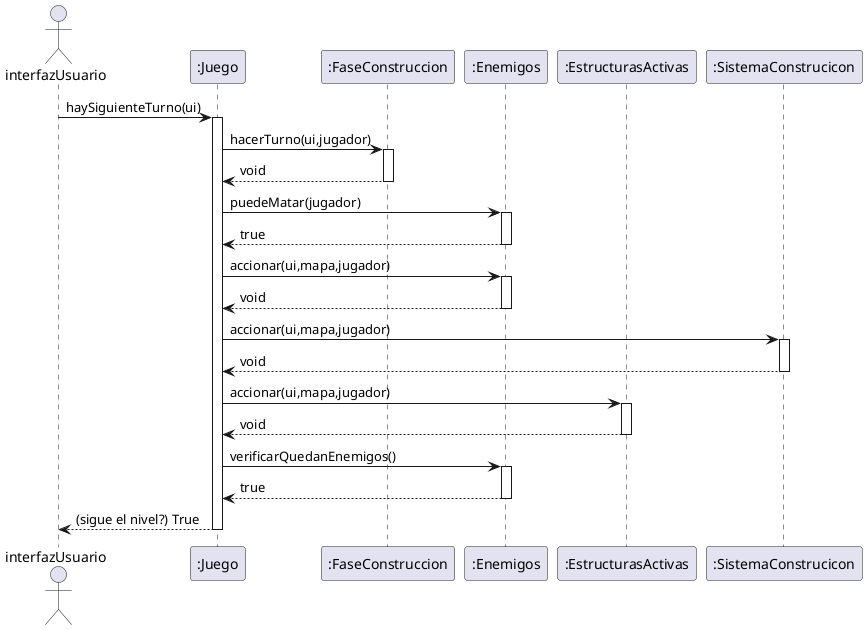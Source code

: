 @startuml


Actor interfazUsuario as usuario

participant ":Juego" as Juego
participant ":FaseConstruccion" as builder
participant ":Enemigos" as enemies
participant ":EstructurasActivas" as estr
participant ":SistemaConstrucicon" as constr

usuario-> Juego: haySiguienteTurno(ui)
activate Juego
Juego -> builder: hacerTurno(ui,jugador)
activate builder


builder--> Juego: void
deactivate builder

Juego->enemies: puedeMatar(jugador)
activate enemies
enemies--> Juego: true
deactivate enemies

Juego->enemies: accionar(ui,mapa,jugador)
activate enemies
enemies--> Juego: void
deactivate enemies


Juego->constr: accionar(ui,mapa,jugador)
activate constr
constr--> Juego: void
deactivate constr

Juego->estr: accionar(ui,mapa,jugador)
activate estr
estr--> Juego: void
deactivate estr



Juego->enemies: verificarQuedanEnemigos()
activate enemies
enemies--> Juego: true
deactivate enemies


Juego --> usuario: (sigue el nivel?) True
deactivate Juego


@enduml